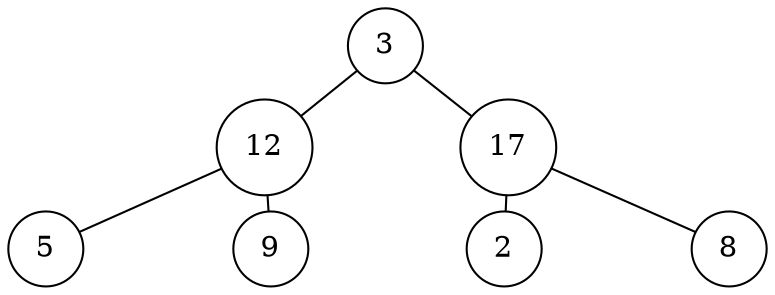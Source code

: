 digraph BT311 {
    nodesep=1;
    ranksep=0.1;
    margin=0;
    graph [ordering="out"]
    node [shape=circle];
    edge [arrowsize=0.8, arrowhead=none, arrowtail=none];
    3 -> 12;
    3 -> 17;
    12 -> 5;
    12 -> 9;
    17 -> 2;
    17 -> 8;
}